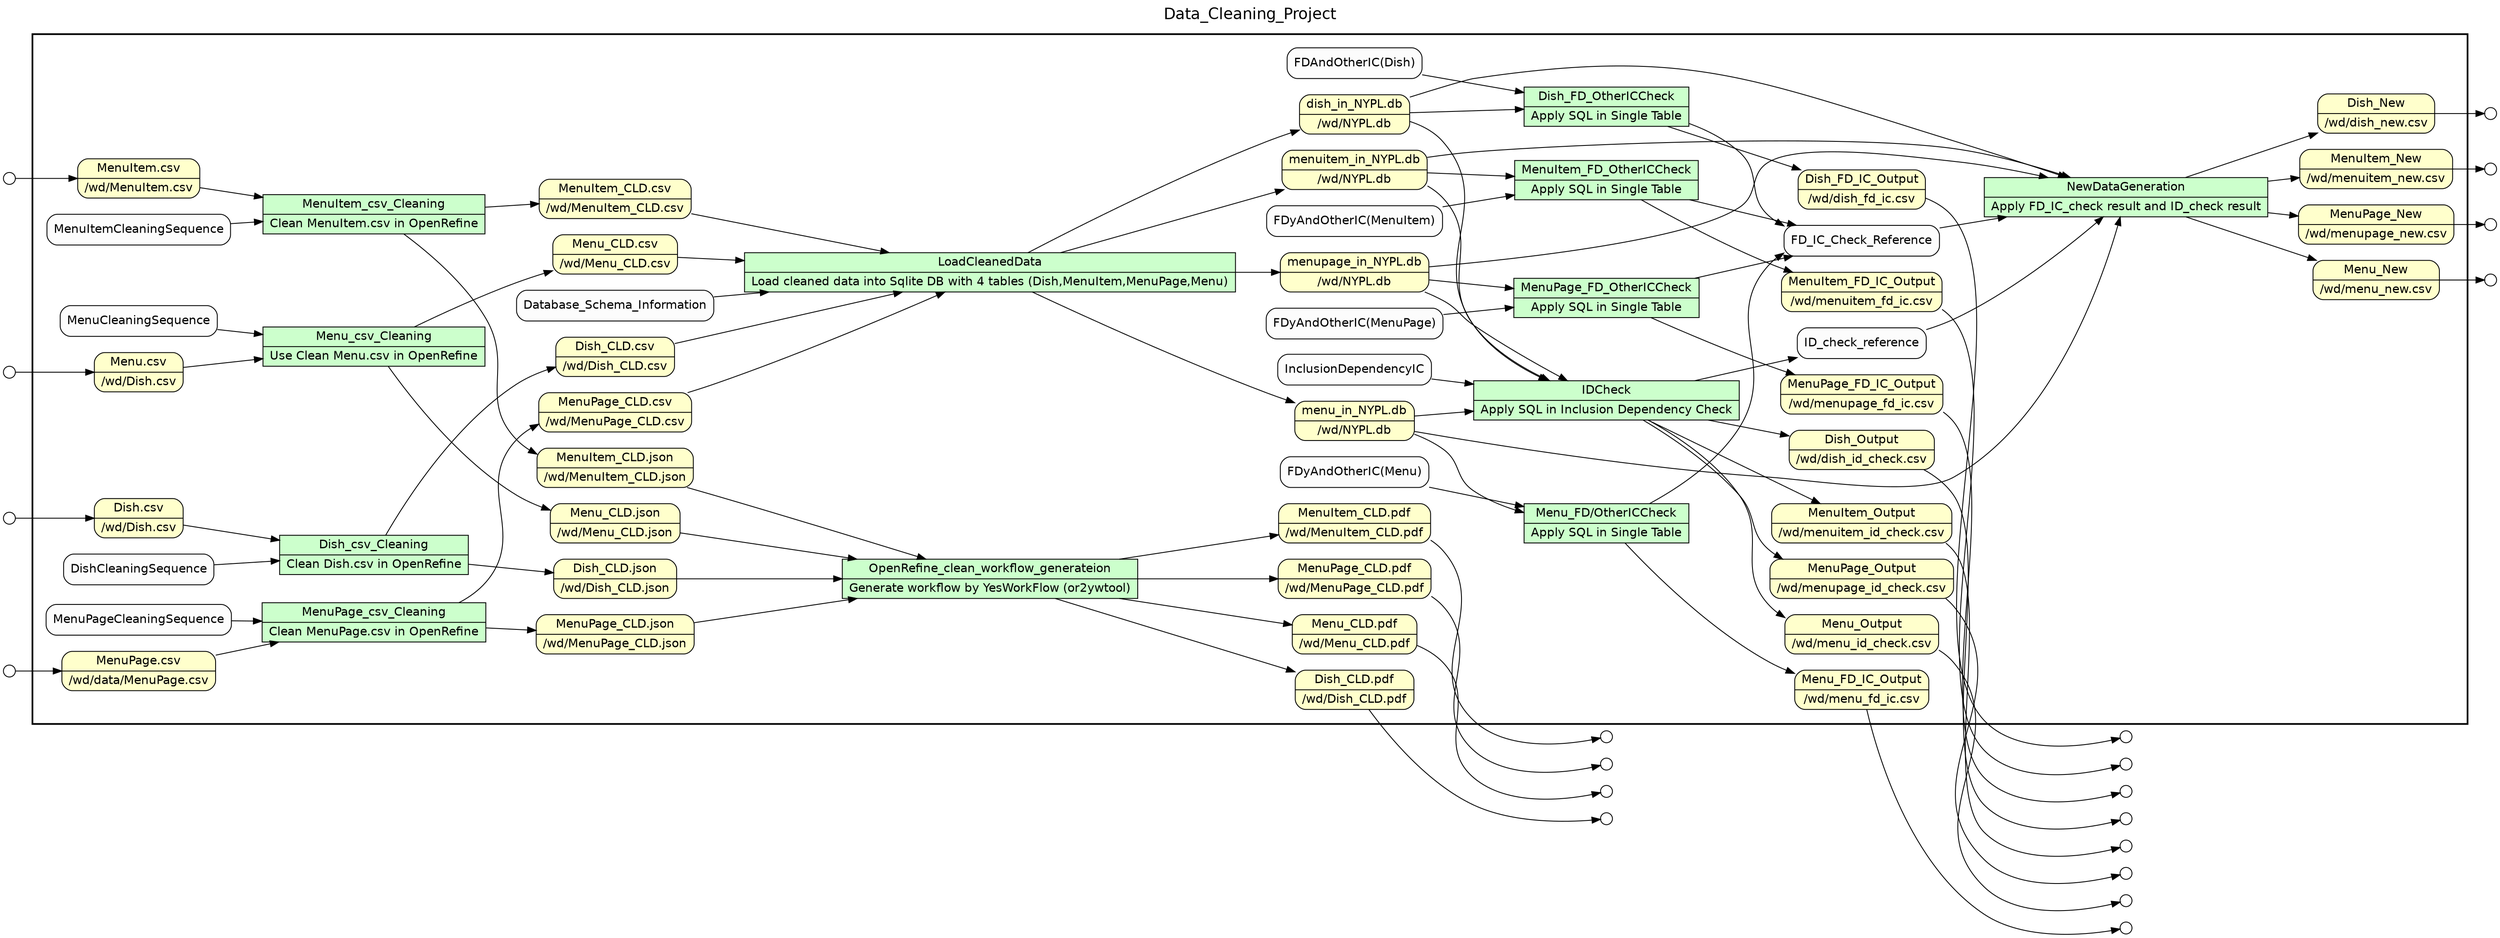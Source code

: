 
/* Start of top-level graph */
digraph Workflow {
rankdir=LR

/* Title for graph */
fontname=Helvetica; fontsize=18; labelloc=t
label=Data_Cleaning_Project

/* Start of double cluster for drawing box around nodes in workflow */
subgraph cluster_workflow_box_outer { label=""; color=black; penwidth=2
subgraph cluster_workflow_box_inner { label=""; penwidth=0

/* Style for nodes representing atomic programs in workflow */
node[shape=box style=filled fillcolor="#CCFFCC" peripheries=1 fontname=Helvetica]

/* Nodes representing atomic programs in workflow */
Dish_csv_Cleaning [shape=record rankdir=LR label="{{<f0> Dish_csv_Cleaning |<f1> Clean Dish.csv in OpenRefine}}"];
MenuItem_csv_Cleaning [shape=record rankdir=LR label="{{<f0> MenuItem_csv_Cleaning |<f1> Clean MenuItem.csv in OpenRefine}}"];
MenuPage_csv_Cleaning [shape=record rankdir=LR label="{{<f0> MenuPage_csv_Cleaning |<f1> Clean MenuPage.csv in OpenRefine}}"];
Menu_csv_Cleaning [shape=record rankdir=LR label="{{<f0> Menu_csv_Cleaning |<f1> Use Clean Menu.csv in OpenRefine}}"];
OpenRefine_clean_workflow_generateion [shape=record rankdir=LR label="{{<f0> OpenRefine_clean_workflow_generateion |<f1> Generate workflow by YesWorkFlow (or2ywtool)}}"];
LoadCleanedData [shape=record rankdir=LR label="{{<f0> LoadCleanedData |<f1> Load cleaned data into Sqlite DB with 4 tables (Dish,MenuItem,MenuPage,Menu)}}"];
IDCheck [shape=record rankdir=LR label="{{<f0> IDCheck |<f1> Apply SQL in Inclusion Dependency Check}}"];
Dish_FD_OtherICCheck [shape=record rankdir=LR label="{{<f0> Dish_FD_OtherICCheck |<f1> Apply SQL in Single Table}}"];
MenuItem_FD_OtherICCheck [shape=record rankdir=LR label="{{<f0> MenuItem_FD_OtherICCheck |<f1> Apply SQL in Single Table}}"];
MenuPage_FD_OtherICCheck [shape=record rankdir=LR label="{{<f0> MenuPage_FD_OtherICCheck |<f1> Apply SQL in Single Table}}"];
"Menu_FD/OtherICCheck" [shape=record rankdir=LR label="{{<f0> Menu_FD/OtherICCheck |<f1> Apply SQL in Single Table}}"];
NewDataGeneration [shape=record rankdir=LR label="{{<f0> NewDataGeneration |<f1> Apply FD_IC_check result and ID_check result}}"];

/* Style for nodes representing non-parameter data channels in workflow */
node[shape=box style="rounded,filled" fillcolor="#FFFFCC" peripheries=1 fontname=Helvetica]

/* Nodes for non-parameter data channels in workflow */
"Dish.csv" [shape=record rankdir=LR label="{{<f0> Dish.csv |<f1> /wd/Dish.csv}}"];
"MenuItem.csv" [shape=record rankdir=LR label="{{<f0> MenuItem.csv |<f1> /wd/MenuItem.csv}}"];
"MenuPage.csv" [shape=record rankdir=LR label="{{<f0> MenuPage.csv |<f1> /wd/data/MenuPage.csv}}"];
"Menu.csv" [shape=record rankdir=LR label="{{<f0> Menu.csv |<f1> /wd/Dish.csv}}"];
"Dish_CLD.json" [shape=record rankdir=LR label="{{<f0> Dish_CLD.json |<f1> /wd/Dish_CLD.json}}"];
"MenuItem_CLD.json" [shape=record rankdir=LR label="{{<f0> MenuItem_CLD.json |<f1> /wd/MenuItem_CLD.json}}"];
"MenuPage_CLD.json" [shape=record rankdir=LR label="{{<f0> MenuPage_CLD.json |<f1> /wd/MenuPage_CLD.json}}"];
"Menu_CLD.json" [shape=record rankdir=LR label="{{<f0> Menu_CLD.json |<f1> /wd/Menu_CLD.json}}"];
"Dish_CLD.csv" [shape=record rankdir=LR label="{{<f0> Dish_CLD.csv |<f1> /wd/Dish_CLD.csv}}"];
"MenuItem_CLD.csv" [shape=record rankdir=LR label="{{<f0> MenuItem_CLD.csv |<f1> /wd/MenuItem_CLD.csv}}"];
"MenuPage_CLD.csv" [shape=record rankdir=LR label="{{<f0> MenuPage_CLD.csv |<f1> /wd/MenuPage_CLD.csv}}"];
"Menu_CLD.csv" [shape=record rankdir=LR label="{{<f0> Menu_CLD.csv |<f1> /wd/Menu_CLD.csv}}"];
"dish_in_NYPL.db" [shape=record rankdir=LR label="{{<f0> dish_in_NYPL.db |<f1> /wd/NYPL.db}}"];
"menuitem_in_NYPL.db" [shape=record rankdir=LR label="{{<f0> menuitem_in_NYPL.db |<f1> /wd/NYPL.db}}"];
"menupage_in_NYPL.db" [shape=record rankdir=LR label="{{<f0> menupage_in_NYPL.db |<f1> /wd/NYPL.db}}"];
"menu_in_NYPL.db" [shape=record rankdir=LR label="{{<f0> menu_in_NYPL.db |<f1> /wd/NYPL.db}}"];
Dish_Output [shape=record rankdir=LR label="{{<f0> Dish_Output |<f1> /wd/dish_id_check.csv}}"];
MenuItem_Output [shape=record rankdir=LR label="{{<f0> MenuItem_Output |<f1> /wd/menuitem_id_check.csv}}"];
MenuPage_Output [shape=record rankdir=LR label="{{<f0> MenuPage_Output |<f1> /wd/menupage_id_check.csv}}"];
Menu_Output [shape=record rankdir=LR label="{{<f0> Menu_Output |<f1> /wd/menu_id_check.csv}}"];
"Dish_CLD.pdf" [shape=record rankdir=LR label="{{<f0> Dish_CLD.pdf |<f1> /wd/Dish_CLD.pdf}}"];
"MenuItem_CLD.pdf" [shape=record rankdir=LR label="{{<f0> MenuItem_CLD.pdf |<f1> /wd/MenuItem_CLD.pdf}}"];
"MenuPage_CLD.pdf" [shape=record rankdir=LR label="{{<f0> MenuPage_CLD.pdf |<f1> /wd/MenuPage_CLD.pdf}}"];
"Menu_CLD.pdf" [shape=record rankdir=LR label="{{<f0> Menu_CLD.pdf |<f1> /wd/Menu_CLD.pdf}}"];
Dish_FD_IC_Output [shape=record rankdir=LR label="{{<f0> Dish_FD_IC_Output |<f1> /wd/dish_fd_ic.csv}}"];
MenuItem_FD_IC_Output [shape=record rankdir=LR label="{{<f0> MenuItem_FD_IC_Output |<f1> /wd/menuitem_fd_ic.csv}}"];
MenuPage_FD_IC_Output [shape=record rankdir=LR label="{{<f0> MenuPage_FD_IC_Output |<f1> /wd/menupage_fd_ic.csv}}"];
Menu_FD_IC_Output [shape=record rankdir=LR label="{{<f0> Menu_FD_IC_Output |<f1> /wd/menu_fd_ic.csv}}"];
Dish_New [shape=record rankdir=LR label="{{<f0> Dish_New |<f1> /wd/dish_new.csv}}"];
MenuItem_New [shape=record rankdir=LR label="{{<f0> MenuItem_New |<f1> /wd/menuitem_new.csv}}"];
MenuPage_New [shape=record rankdir=LR label="{{<f0> MenuPage_New |<f1> /wd/menupage_new.csv}}"];
Menu_New [shape=record rankdir=LR label="{{<f0> Menu_New |<f1> /wd/menu_new.csv}}"];

/* Style for nodes representing parameter channels in workflow */
node[shape=box style="rounded,filled" fillcolor="#FCFCFC" peripheries=1 fontname=Helvetica]

/* Nodes representing parameter channels in workflow */
FD_IC_Check_Reference
ID_check_reference

/* Edges representing connections between programs and channels */
Dish_csv_Cleaning -> "Dish_CLD.csv"
Dish_csv_Cleaning -> "Dish_CLD.json"
"Dish.csv" -> Dish_csv_Cleaning
DishCleaningSequence -> Dish_csv_Cleaning
MenuItem_csv_Cleaning -> "MenuItem_CLD.csv"
MenuItem_csv_Cleaning -> "MenuItem_CLD.json"
"MenuItem.csv" -> MenuItem_csv_Cleaning
MenuItemCleaningSequence -> MenuItem_csv_Cleaning
MenuPage_csv_Cleaning -> "MenuPage_CLD.csv"
MenuPage_csv_Cleaning -> "MenuPage_CLD.json"
"MenuPage.csv" -> MenuPage_csv_Cleaning
MenuPageCleaningSequence -> MenuPage_csv_Cleaning
Menu_csv_Cleaning -> "Menu_CLD.csv"
Menu_csv_Cleaning -> "Menu_CLD.json"
"Menu.csv" -> Menu_csv_Cleaning
MenuCleaningSequence -> Menu_csv_Cleaning
OpenRefine_clean_workflow_generateion -> "Dish_CLD.pdf"
OpenRefine_clean_workflow_generateion -> "MenuItem_CLD.pdf"
OpenRefine_clean_workflow_generateion -> "MenuPage_CLD.pdf"
OpenRefine_clean_workflow_generateion -> "Menu_CLD.pdf"
"Dish_CLD.json" -> OpenRefine_clean_workflow_generateion
"MenuItem_CLD.json" -> OpenRefine_clean_workflow_generateion
"MenuPage_CLD.json" -> OpenRefine_clean_workflow_generateion
"Menu_CLD.json" -> OpenRefine_clean_workflow_generateion
LoadCleanedData -> "dish_in_NYPL.db"
LoadCleanedData -> "menuitem_in_NYPL.db"
LoadCleanedData -> "menupage_in_NYPL.db"
LoadCleanedData -> "menu_in_NYPL.db"
"Dish_CLD.csv" -> LoadCleanedData
"MenuItem_CLD.csv" -> LoadCleanedData
"MenuPage_CLD.csv" -> LoadCleanedData
"Menu_CLD.csv" -> LoadCleanedData
Database_Schema_Information -> LoadCleanedData
IDCheck -> Dish_Output
IDCheck -> MenuItem_Output
IDCheck -> MenuPage_Output
IDCheck -> Menu_Output
IDCheck -> ID_check_reference
"dish_in_NYPL.db" -> IDCheck
"menuitem_in_NYPL.db" -> IDCheck
"menupage_in_NYPL.db" -> IDCheck
"menu_in_NYPL.db" -> IDCheck
InclusionDependencyIC -> IDCheck
Dish_FD_OtherICCheck -> Dish_FD_IC_Output
Dish_FD_OtherICCheck -> FD_IC_Check_Reference
"dish_in_NYPL.db" -> Dish_FD_OtherICCheck
"FDAndOtherIC(Dish)" -> Dish_FD_OtherICCheck
MenuItem_FD_OtherICCheck -> MenuItem_FD_IC_Output
MenuItem_FD_OtherICCheck -> FD_IC_Check_Reference
"menuitem_in_NYPL.db" -> MenuItem_FD_OtherICCheck
"FDyAndOtherIC(MenuItem)" -> MenuItem_FD_OtherICCheck
MenuPage_FD_OtherICCheck -> MenuPage_FD_IC_Output
MenuPage_FD_OtherICCheck -> FD_IC_Check_Reference
"menupage_in_NYPL.db" -> MenuPage_FD_OtherICCheck
"FDyAndOtherIC(MenuPage)" -> MenuPage_FD_OtherICCheck
"Menu_FD/OtherICCheck" -> Menu_FD_IC_Output
"Menu_FD/OtherICCheck" -> FD_IC_Check_Reference
"menu_in_NYPL.db" -> "Menu_FD/OtherICCheck"
"FDyAndOtherIC(Menu)" -> "Menu_FD/OtherICCheck"
NewDataGeneration -> Dish_New
NewDataGeneration -> MenuItem_New
NewDataGeneration -> MenuPage_New
NewDataGeneration -> Menu_New
"dish_in_NYPL.db" -> NewDataGeneration
"menuitem_in_NYPL.db" -> NewDataGeneration
"menupage_in_NYPL.db" -> NewDataGeneration
"menu_in_NYPL.db" -> NewDataGeneration
FD_IC_Check_Reference -> NewDataGeneration
ID_check_reference -> NewDataGeneration

/* End of double cluster for drawing box around nodes in workflow */
}}

/* Style for nodes representing workflow input ports */
node[shape=circle style="rounded,filled" fillcolor="#FFFFFF" peripheries=1 fontname=Helvetica width=0.2]

/* Nodes representing workflow input ports */
"Dish.csv_input_port" [label=""]
"MenuItem.csv_input_port" [label=""]
"MenuPage.csv_input_port" [label=""]
"Menu.csv_input_port" [label=""]

/* Style for nodes representing workflow output ports */
node[shape=circle style="rounded,filled" fillcolor="#FFFFFF" peripheries=1 fontname=Helvetica width=0.2]

/* Nodes representing workflow output ports */
Dish_Output_output_port [label=""]
MenuItem_Output_output_port [label=""]
MenuPage_Output_output_port [label=""]
Menu_Output_output_port [label=""]
"Dish_CLD.pdf_output_port" [label=""]
"MenuItem_CLD.pdf_output_port" [label=""]
"MenuPage_CLD.pdf_output_port" [label=""]
"Menu_CLD.pdf_output_port" [label=""]
Dish_FD_IC_Output_output_port [label=""]
MenuItem_FD_IC_Output_output_port [label=""]
MenuPage_FD_IC_Output_output_port [label=""]
Menu_FD_IC_Output_output_port [label=""]
Dish_New_output_port [label=""]
MenuItem_New_output_port [label=""]
MenuPage_New_output_port [label=""]
Menu_New_output_port [label=""]

/* Edges from input ports to channels */
"Dish.csv_input_port" -> "Dish.csv"
"MenuItem.csv_input_port" -> "MenuItem.csv"
"MenuPage.csv_input_port" -> "MenuPage.csv"
"Menu.csv_input_port" -> "Menu.csv"

/* Edges from channels to output ports */
Dish_Output -> Dish_Output_output_port
MenuItem_Output -> MenuItem_Output_output_port
MenuPage_Output -> MenuPage_Output_output_port
Menu_Output -> Menu_Output_output_port
"Dish_CLD.pdf" -> "Dish_CLD.pdf_output_port"
"MenuItem_CLD.pdf" -> "MenuItem_CLD.pdf_output_port"
"MenuPage_CLD.pdf" -> "MenuPage_CLD.pdf_output_port"
"Menu_CLD.pdf" -> "Menu_CLD.pdf_output_port"
Dish_FD_IC_Output -> Dish_FD_IC_Output_output_port
MenuItem_FD_IC_Output -> MenuItem_FD_IC_Output_output_port
MenuPage_FD_IC_Output -> MenuPage_FD_IC_Output_output_port
Menu_FD_IC_Output -> Menu_FD_IC_Output_output_port
Dish_New -> Dish_New_output_port
MenuItem_New -> MenuItem_New_output_port
MenuPage_New -> MenuPage_New_output_port
Menu_New -> Menu_New_output_port

/* End of top-level graph */
}

